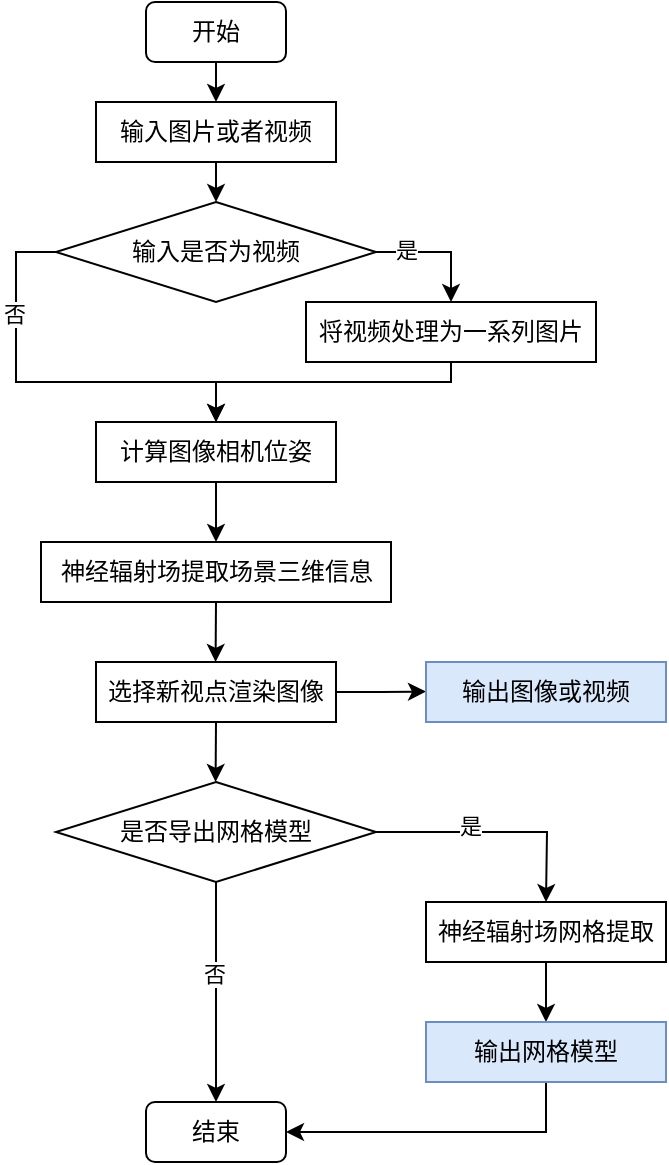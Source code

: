 <mxfile version="24.1.0" type="github">
  <diagram name="第 1 页" id="GhxfDGMnwkS_tcNqw0Pj">
    <mxGraphModel dx="2049" dy="1054" grid="1" gridSize="10" guides="1" tooltips="1" connect="1" arrows="1" fold="1" page="1" pageScale="1" pageWidth="827" pageHeight="1169" math="0" shadow="0">
      <root>
        <mxCell id="0" />
        <mxCell id="1" parent="0" />
        <mxCell id="D9E89fP8gEgsT56d2TAL-25" style="edgeStyle=orthogonalEdgeStyle;rounded=0;orthogonalLoop=1;jettySize=auto;html=1;exitX=0.5;exitY=1;exitDx=0;exitDy=0;entryX=0.5;entryY=0;entryDx=0;entryDy=0;" edge="1" parent="1" source="D9E89fP8gEgsT56d2TAL-20" target="D9E89fP8gEgsT56d2TAL-21">
          <mxGeometry relative="1" as="geometry" />
        </mxCell>
        <mxCell id="D9E89fP8gEgsT56d2TAL-20" value="开始" style="rounded=1;whiteSpace=wrap;html=1;" vertex="1" parent="1">
          <mxGeometry x="370" y="60" width="70" height="30" as="geometry" />
        </mxCell>
        <mxCell id="D9E89fP8gEgsT56d2TAL-26" style="edgeStyle=orthogonalEdgeStyle;rounded=0;orthogonalLoop=1;jettySize=auto;html=1;exitX=0.5;exitY=1;exitDx=0;exitDy=0;entryX=0.5;entryY=0;entryDx=0;entryDy=0;" edge="1" parent="1" source="D9E89fP8gEgsT56d2TAL-21" target="D9E89fP8gEgsT56d2TAL-22">
          <mxGeometry relative="1" as="geometry" />
        </mxCell>
        <mxCell id="D9E89fP8gEgsT56d2TAL-21" value="输入图片或者视频" style="rounded=0;whiteSpace=wrap;html=1;" vertex="1" parent="1">
          <mxGeometry x="345" y="110" width="120" height="30" as="geometry" />
        </mxCell>
        <mxCell id="D9E89fP8gEgsT56d2TAL-24" style="edgeStyle=orthogonalEdgeStyle;rounded=0;orthogonalLoop=1;jettySize=auto;html=1;exitX=1;exitY=0.5;exitDx=0;exitDy=0;entryX=0.5;entryY=0;entryDx=0;entryDy=0;" edge="1" parent="1" source="D9E89fP8gEgsT56d2TAL-22" target="D9E89fP8gEgsT56d2TAL-23">
          <mxGeometry relative="1" as="geometry" />
        </mxCell>
        <mxCell id="D9E89fP8gEgsT56d2TAL-27" value="是" style="edgeLabel;html=1;align=center;verticalAlign=middle;resizable=0;points=[];" vertex="1" connectable="0" parent="D9E89fP8gEgsT56d2TAL-24">
          <mxGeometry x="-0.524" y="1" relative="1" as="geometry">
            <mxPoint as="offset" />
          </mxGeometry>
        </mxCell>
        <mxCell id="D9E89fP8gEgsT56d2TAL-38" style="edgeStyle=orthogonalEdgeStyle;rounded=0;orthogonalLoop=1;jettySize=auto;html=1;exitX=0;exitY=0.5;exitDx=0;exitDy=0;entryX=0.5;entryY=0;entryDx=0;entryDy=0;" edge="1" parent="1" source="D9E89fP8gEgsT56d2TAL-22" target="D9E89fP8gEgsT56d2TAL-30">
          <mxGeometry relative="1" as="geometry">
            <Array as="points">
              <mxPoint x="305" y="185" />
              <mxPoint x="305" y="250" />
              <mxPoint x="405" y="250" />
            </Array>
          </mxGeometry>
        </mxCell>
        <mxCell id="D9E89fP8gEgsT56d2TAL-39" value="否" style="edgeLabel;html=1;align=center;verticalAlign=middle;resizable=0;points=[];" vertex="1" connectable="0" parent="D9E89fP8gEgsT56d2TAL-38">
          <mxGeometry x="-0.504" y="-1" relative="1" as="geometry">
            <mxPoint as="offset" />
          </mxGeometry>
        </mxCell>
        <mxCell id="D9E89fP8gEgsT56d2TAL-22" value="输入是否为视频" style="rhombus;whiteSpace=wrap;html=1;" vertex="1" parent="1">
          <mxGeometry x="325" y="160" width="160" height="50" as="geometry" />
        </mxCell>
        <mxCell id="D9E89fP8gEgsT56d2TAL-36" style="edgeStyle=orthogonalEdgeStyle;rounded=0;orthogonalLoop=1;jettySize=auto;html=1;exitX=0.5;exitY=1;exitDx=0;exitDy=0;entryX=0.5;entryY=0;entryDx=0;entryDy=0;" edge="1" parent="1" source="D9E89fP8gEgsT56d2TAL-23" target="D9E89fP8gEgsT56d2TAL-30">
          <mxGeometry relative="1" as="geometry">
            <Array as="points">
              <mxPoint x="523" y="250" />
              <mxPoint x="405" y="250" />
            </Array>
          </mxGeometry>
        </mxCell>
        <mxCell id="D9E89fP8gEgsT56d2TAL-23" value="将视频处理为一系列图片" style="rounded=0;whiteSpace=wrap;html=1;" vertex="1" parent="1">
          <mxGeometry x="450" y="210" width="145" height="30" as="geometry" />
        </mxCell>
        <mxCell id="D9E89fP8gEgsT56d2TAL-42" style="edgeStyle=orthogonalEdgeStyle;rounded=0;orthogonalLoop=1;jettySize=auto;html=1;exitX=0.5;exitY=1;exitDx=0;exitDy=0;entryX=0.5;entryY=0;entryDx=0;entryDy=0;" edge="1" parent="1" source="D9E89fP8gEgsT56d2TAL-30" target="D9E89fP8gEgsT56d2TAL-41">
          <mxGeometry relative="1" as="geometry" />
        </mxCell>
        <mxCell id="D9E89fP8gEgsT56d2TAL-30" value="计算图像相机位姿" style="rounded=0;whiteSpace=wrap;html=1;" vertex="1" parent="1">
          <mxGeometry x="345" y="270" width="120" height="30" as="geometry" />
        </mxCell>
        <mxCell id="D9E89fP8gEgsT56d2TAL-43" style="edgeStyle=orthogonalEdgeStyle;rounded=0;orthogonalLoop=1;jettySize=auto;html=1;exitX=0.5;exitY=1;exitDx=0;exitDy=0;" edge="1" parent="1" source="D9E89fP8gEgsT56d2TAL-41">
          <mxGeometry relative="1" as="geometry">
            <mxPoint x="404.793" y="390" as="targetPoint" />
          </mxGeometry>
        </mxCell>
        <mxCell id="D9E89fP8gEgsT56d2TAL-41" value="神经辐射场提取场景三维信息" style="rounded=0;whiteSpace=wrap;html=1;" vertex="1" parent="1">
          <mxGeometry x="317.5" y="330" width="175" height="30" as="geometry" />
        </mxCell>
        <mxCell id="D9E89fP8gEgsT56d2TAL-47" style="edgeStyle=orthogonalEdgeStyle;rounded=0;orthogonalLoop=1;jettySize=auto;html=1;exitX=1;exitY=0.5;exitDx=0;exitDy=0;" edge="1" parent="1" source="D9E89fP8gEgsT56d2TAL-44">
          <mxGeometry relative="1" as="geometry">
            <mxPoint x="510.0" y="404.793" as="targetPoint" />
          </mxGeometry>
        </mxCell>
        <mxCell id="D9E89fP8gEgsT56d2TAL-49" style="edgeStyle=orthogonalEdgeStyle;rounded=0;orthogonalLoop=1;jettySize=auto;html=1;exitX=0.5;exitY=1;exitDx=0;exitDy=0;" edge="1" parent="1" source="D9E89fP8gEgsT56d2TAL-44">
          <mxGeometry relative="1" as="geometry">
            <mxPoint x="404.793" y="450" as="targetPoint" />
          </mxGeometry>
        </mxCell>
        <mxCell id="D9E89fP8gEgsT56d2TAL-44" value="选择新视点渲染图像" style="rounded=0;whiteSpace=wrap;html=1;" vertex="1" parent="1">
          <mxGeometry x="345" y="390" width="120" height="30" as="geometry" />
        </mxCell>
        <mxCell id="D9E89fP8gEgsT56d2TAL-45" style="edgeStyle=orthogonalEdgeStyle;rounded=0;orthogonalLoop=1;jettySize=auto;html=1;exitX=0.5;exitY=1;exitDx=0;exitDy=0;" edge="1" parent="1" source="D9E89fP8gEgsT56d2TAL-44" target="D9E89fP8gEgsT56d2TAL-44">
          <mxGeometry relative="1" as="geometry" />
        </mxCell>
        <mxCell id="D9E89fP8gEgsT56d2TAL-48" value="输出图像或视频" style="rounded=0;whiteSpace=wrap;html=1;fillColor=#dae8fc;strokeColor=#6c8ebf;" vertex="1" parent="1">
          <mxGeometry x="510" y="390" width="120" height="30" as="geometry" />
        </mxCell>
        <mxCell id="D9E89fP8gEgsT56d2TAL-51" style="edgeStyle=orthogonalEdgeStyle;rounded=0;orthogonalLoop=1;jettySize=auto;html=1;exitX=0.5;exitY=1;exitDx=0;exitDy=0;entryX=0.5;entryY=0;entryDx=0;entryDy=0;" edge="1" parent="1" source="D9E89fP8gEgsT56d2TAL-50" target="D9E89fP8gEgsT56d2TAL-52">
          <mxGeometry relative="1" as="geometry">
            <mxPoint x="405" y="540" as="targetPoint" />
          </mxGeometry>
        </mxCell>
        <mxCell id="D9E89fP8gEgsT56d2TAL-53" value="否" style="edgeLabel;html=1;align=center;verticalAlign=middle;resizable=0;points=[];" vertex="1" connectable="0" parent="D9E89fP8gEgsT56d2TAL-51">
          <mxGeometry x="-0.168" y="-1" relative="1" as="geometry">
            <mxPoint as="offset" />
          </mxGeometry>
        </mxCell>
        <mxCell id="D9E89fP8gEgsT56d2TAL-54" style="edgeStyle=orthogonalEdgeStyle;rounded=0;orthogonalLoop=1;jettySize=auto;html=1;exitX=1;exitY=0.5;exitDx=0;exitDy=0;" edge="1" parent="1" source="D9E89fP8gEgsT56d2TAL-50">
          <mxGeometry relative="1" as="geometry">
            <mxPoint x="570" y="510" as="targetPoint" />
          </mxGeometry>
        </mxCell>
        <mxCell id="D9E89fP8gEgsT56d2TAL-61" value="是" style="edgeLabel;html=1;align=center;verticalAlign=middle;resizable=0;points=[];" vertex="1" connectable="0" parent="D9E89fP8gEgsT56d2TAL-54">
          <mxGeometry x="-0.22" y="3" relative="1" as="geometry">
            <mxPoint as="offset" />
          </mxGeometry>
        </mxCell>
        <mxCell id="D9E89fP8gEgsT56d2TAL-50" value="是否导出网格模型" style="rhombus;whiteSpace=wrap;html=1;" vertex="1" parent="1">
          <mxGeometry x="325" y="450" width="160" height="50" as="geometry" />
        </mxCell>
        <mxCell id="D9E89fP8gEgsT56d2TAL-52" value="结束" style="rounded=1;whiteSpace=wrap;html=1;" vertex="1" parent="1">
          <mxGeometry x="370" y="610" width="70" height="30" as="geometry" />
        </mxCell>
        <mxCell id="D9E89fP8gEgsT56d2TAL-58" style="edgeStyle=orthogonalEdgeStyle;rounded=0;orthogonalLoop=1;jettySize=auto;html=1;exitX=0.5;exitY=1;exitDx=0;exitDy=0;entryX=0.5;entryY=0;entryDx=0;entryDy=0;" edge="1" parent="1" source="D9E89fP8gEgsT56d2TAL-55" target="D9E89fP8gEgsT56d2TAL-57">
          <mxGeometry relative="1" as="geometry" />
        </mxCell>
        <mxCell id="D9E89fP8gEgsT56d2TAL-55" value="神经辐射场网格提取" style="rounded=0;whiteSpace=wrap;html=1;" vertex="1" parent="1">
          <mxGeometry x="510" y="510" width="120" height="30" as="geometry" />
        </mxCell>
        <mxCell id="D9E89fP8gEgsT56d2TAL-59" style="edgeStyle=orthogonalEdgeStyle;rounded=0;orthogonalLoop=1;jettySize=auto;html=1;exitX=0.5;exitY=1;exitDx=0;exitDy=0;entryX=1;entryY=0.5;entryDx=0;entryDy=0;" edge="1" parent="1" source="D9E89fP8gEgsT56d2TAL-57" target="D9E89fP8gEgsT56d2TAL-52">
          <mxGeometry relative="1" as="geometry" />
        </mxCell>
        <mxCell id="D9E89fP8gEgsT56d2TAL-57" value="输出网格模型" style="rounded=0;whiteSpace=wrap;html=1;fillColor=#dae8fc;strokeColor=#6c8ebf;" vertex="1" parent="1">
          <mxGeometry x="510" y="570" width="120" height="30" as="geometry" />
        </mxCell>
      </root>
    </mxGraphModel>
  </diagram>
</mxfile>
